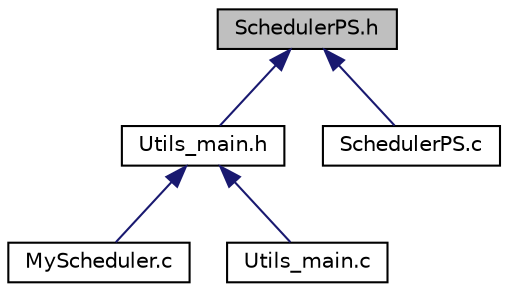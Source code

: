 digraph "SchedulerPS.h"
{
 // LATEX_PDF_SIZE
  edge [fontname="Helvetica",fontsize="10",labelfontname="Helvetica",labelfontsize="10"];
  node [fontname="Helvetica",fontsize="10",shape=record];
  Node1 [label="SchedulerPS.h",height=0.2,width=0.4,color="black", fillcolor="grey75", style="filled", fontcolor="black",tooltip=" "];
  Node1 -> Node2 [dir="back",color="midnightblue",fontsize="10",style="solid"];
  Node2 [label="Utils_main.h",height=0.2,width=0.4,color="black", fillcolor="white", style="filled",URL="$Utils__main_8h.html",tooltip=" "];
  Node2 -> Node3 [dir="back",color="midnightblue",fontsize="10",style="solid"];
  Node3 [label="MyScheduler.c",height=0.2,width=0.4,color="black", fillcolor="white", style="filled",URL="$MyScheduler_8c.html",tooltip=" "];
  Node2 -> Node4 [dir="back",color="midnightblue",fontsize="10",style="solid"];
  Node4 [label="Utils_main.c",height=0.2,width=0.4,color="black", fillcolor="white", style="filled",URL="$Utils__main_8c.html",tooltip=" "];
  Node1 -> Node5 [dir="back",color="midnightblue",fontsize="10",style="solid"];
  Node5 [label="SchedulerPS.c",height=0.2,width=0.4,color="black", fillcolor="white", style="filled",URL="$SchedulerPS_8c.html",tooltip=" "];
}
